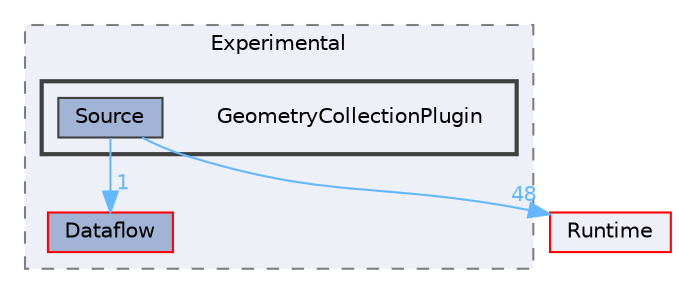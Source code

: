 digraph "GeometryCollectionPlugin"
{
 // INTERACTIVE_SVG=YES
 // LATEX_PDF_SIZE
  bgcolor="transparent";
  edge [fontname=Helvetica,fontsize=10,labelfontname=Helvetica,labelfontsize=10];
  node [fontname=Helvetica,fontsize=10,shape=box,height=0.2,width=0.4];
  compound=true
  subgraph clusterdir_6e0c5d987c338b0072956bd3eccf79be {
    graph [ bgcolor="#edf0f7", pencolor="grey50", label="Experimental", fontname=Helvetica,fontsize=10 style="filled,dashed", URL="dir_6e0c5d987c338b0072956bd3eccf79be.html",tooltip=""]
  dir_c96fe8a71ddbb55ed789d1d772dd61a4 [label="Dataflow", fillcolor="#a2b4d6", color="red", style="filled", URL="dir_c96fe8a71ddbb55ed789d1d772dd61a4.html",tooltip=""];
  subgraph clusterdir_f60694730cf1e2e6c99bbe5528f7971c {
    graph [ bgcolor="#edf0f7", pencolor="grey25", label="", fontname=Helvetica,fontsize=10 style="filled,bold", URL="dir_f60694730cf1e2e6c99bbe5528f7971c.html",tooltip=""]
    dir_f60694730cf1e2e6c99bbe5528f7971c [shape=plaintext, label="GeometryCollectionPlugin"];
  dir_5ce624ae67e5dcc6fb36ae6de788c9ed [label="Source", fillcolor="#a2b4d6", color="grey25", style="filled", URL="dir_5ce624ae67e5dcc6fb36ae6de788c9ed.html",tooltip=""];
  }
  }
  dir_7536b172fbd480bfd146a1b1acd6856b [label="Runtime", fillcolor="#edf0f7", color="red", style="filled", URL="dir_7536b172fbd480bfd146a1b1acd6856b.html",tooltip=""];
  dir_5ce624ae67e5dcc6fb36ae6de788c9ed->dir_7536b172fbd480bfd146a1b1acd6856b [headlabel="48", labeldistance=1.5 headhref="dir_001076_000984.html" href="dir_001076_000984.html" color="steelblue1" fontcolor="steelblue1"];
  dir_5ce624ae67e5dcc6fb36ae6de788c9ed->dir_c96fe8a71ddbb55ed789d1d772dd61a4 [headlabel="1", labeldistance=1.5 headhref="dir_001076_000286.html" href="dir_001076_000286.html" color="steelblue1" fontcolor="steelblue1"];
}
